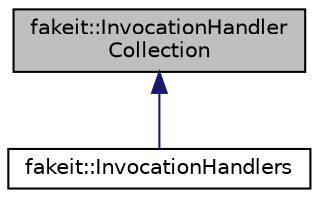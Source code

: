 digraph "fakeit::InvocationHandlerCollection"
{
  edge [fontname="Helvetica",fontsize="10",labelfontname="Helvetica",labelfontsize="10"];
  node [fontname="Helvetica",fontsize="10",shape=record];
  Node1 [label="fakeit::InvocationHandler\lCollection",height=0.2,width=0.4,color="black", fillcolor="grey75", style="filled" fontcolor="black"];
  Node1 -> Node2 [dir="back",color="midnightblue",fontsize="10",style="solid",fontname="Helvetica"];
  Node2 [label="fakeit::InvocationHandlers",height=0.2,width=0.4,color="black", fillcolor="white", style="filled",URL="$d3/df5/classfakeit_1_1InvocationHandlers.html"];
}

